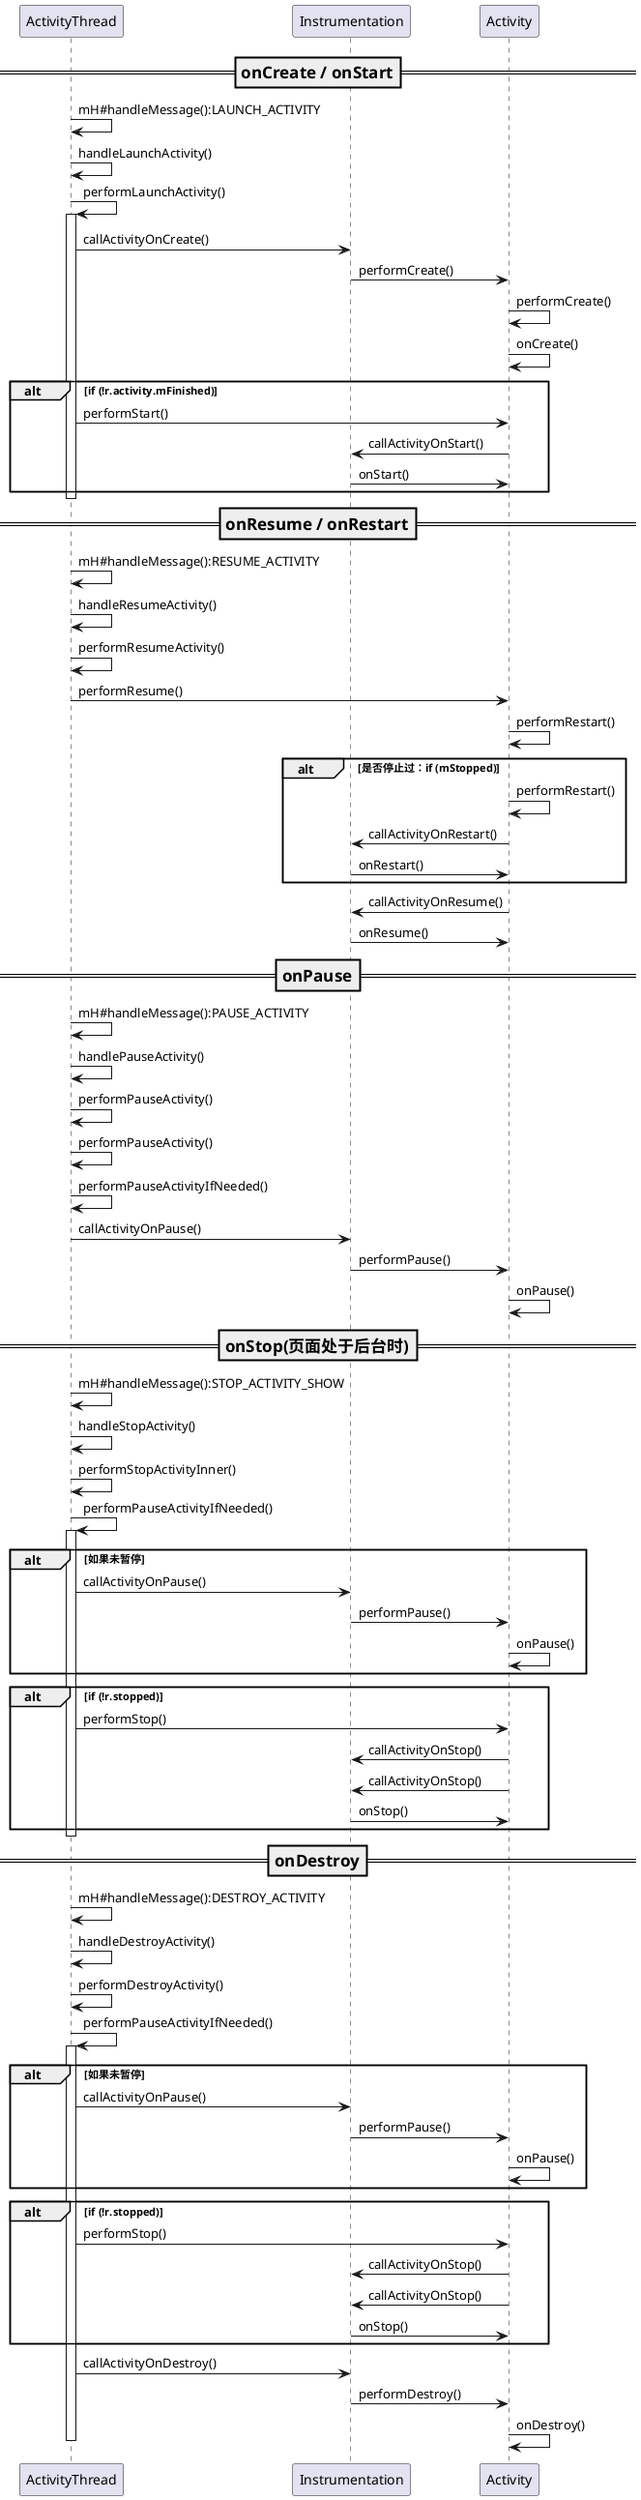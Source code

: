 @startuml

participant ActivityThread
participant Instrumentation
participant Activity

=== onCreate / onStart ==
ActivityThread -> ActivityThread: mH#handleMessage():LAUNCH_ACTIVITY
ActivityThread -> ActivityThread: handleLaunchActivity()

ActivityThread -> ActivityThread: performLaunchActivity()
activate ActivityThread
    ActivityThread -> Instrumentation: callActivityOnCreate()
    Instrumentation -> Activity: performCreate()
    Activity -> Activity: performCreate()
    Activity -> Activity: onCreate()

    alt if (!r.activity.mFinished)
        ActivityThread -> Activity: performStart()
        Activity -> Instrumentation: callActivityOnStart()
        Instrumentation -> Activity: onStart()
    end
deactivate ActivityThread

=== onResume / onRestart ==
ActivityThread -> ActivityThread: mH#handleMessage():RESUME_ACTIVITY
ActivityThread -> ActivityThread: handleResumeActivity()
ActivityThread -> ActivityThread: performResumeActivity()
ActivityThread -> Activity: performResume()
Activity -> Activity: performRestart()
alt 是否停止过：if (mStopped)
    Activity -> Activity: performRestart()
    Activity -> Instrumentation: callActivityOnRestart()
    Instrumentation -> Activity: onRestart()
end
Activity -> Instrumentation: callActivityOnResume()
Instrumentation -> Activity: onResume()


=== onPause ==
ActivityThread -> ActivityThread: mH#handleMessage():PAUSE_ACTIVITY
ActivityThread -> ActivityThread: handlePauseActivity()
ActivityThread -> ActivityThread: performPauseActivity()
ActivityThread -> ActivityThread: performPauseActivity()
ActivityThread -> ActivityThread: performPauseActivityIfNeeded()
ActivityThread -> Instrumentation: callActivityOnPause()
Instrumentation -> Activity: performPause()
Activity -> Activity: onPause()

=== onStop(页面处于后台时) ==
ActivityThread -> ActivityThread: mH#handleMessage():STOP_ACTIVITY_SHOW
ActivityThread -> ActivityThread: handleStopActivity()
ActivityThread -> ActivityThread: performStopActivityInner()
ActivityThread -> ActivityThread: performPauseActivityIfNeeded()
activate ActivityThread
    alt 如果未暂停
        ActivityThread -> Instrumentation: callActivityOnPause()
        Instrumentation -> Activity: performPause()
        Activity -> Activity: onPause()
    end
    alt if (!r.stopped)
        ActivityThread -> Activity: performStop()
        Activity -> Instrumentation: callActivityOnStop()
        Activity -> Instrumentation: callActivityOnStop()
        Instrumentation -> Activity: onStop()
    end
deactivate ActivityThread

=== onDestroy ==
ActivityThread -> ActivityThread: mH#handleMessage():DESTROY_ACTIVITY
ActivityThread -> ActivityThread: handleDestroyActivity()
ActivityThread -> ActivityThread: performDestroyActivity()
ActivityThread -> ActivityThread: performPauseActivityIfNeeded()
activate ActivityThread
    alt 如果未暂停
        ActivityThread -> Instrumentation: callActivityOnPause()
        Instrumentation -> Activity: performPause()
        Activity -> Activity: onPause()
    end
    alt if (!r.stopped)
        ActivityThread -> Activity: performStop()
        Activity -> Instrumentation: callActivityOnStop()
        Activity -> Instrumentation: callActivityOnStop()
        Instrumentation -> Activity: onStop()
    end
    ActivityThread -> Instrumentation: callActivityOnDestroy()
    Instrumentation -> Activity: performDestroy()
    Activity -> Activity: onDestroy()
deactivate ActivityThread

@enduml